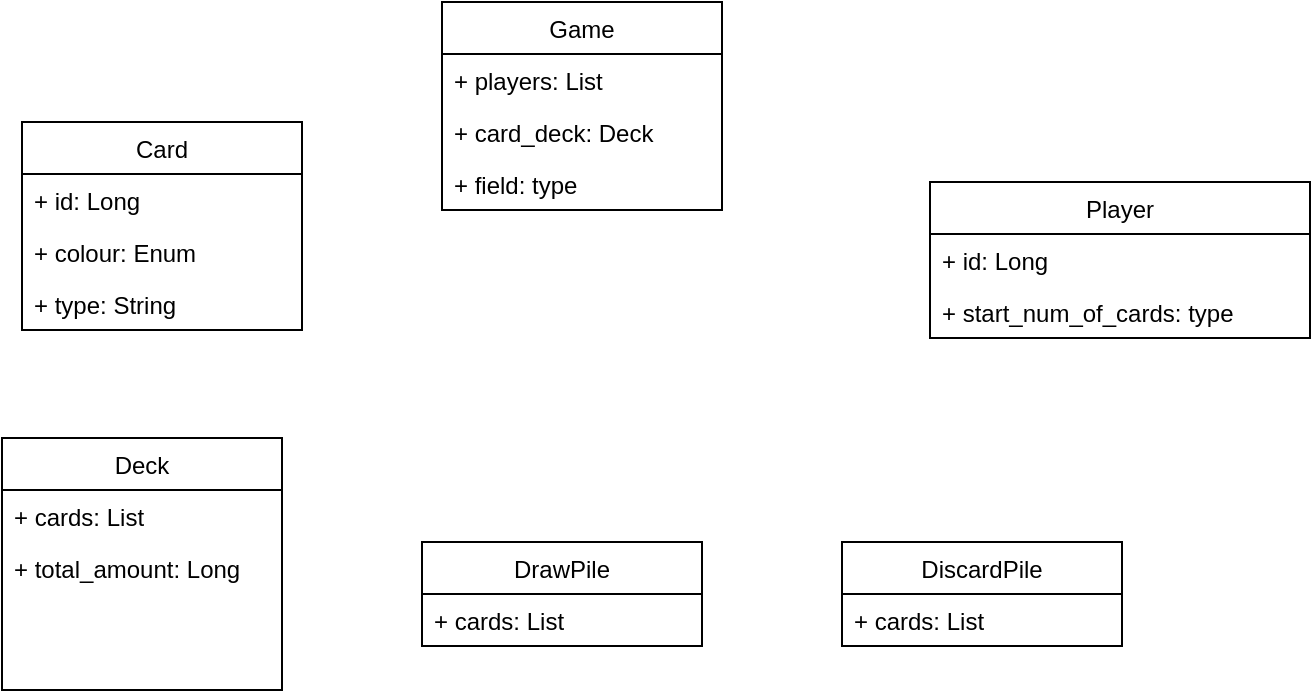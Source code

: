 <mxfile version="17.4.6" type="github">
  <diagram id="bj6Q8kGTr0pkgQq6tZRm" name="Seite-1">
    <mxGraphModel dx="1298" dy="664" grid="1" gridSize="10" guides="1" tooltips="1" connect="1" arrows="1" fold="1" page="1" pageScale="1" pageWidth="827" pageHeight="1169" math="0" shadow="0">
      <root>
        <mxCell id="0" />
        <mxCell id="1" parent="0" />
        <mxCell id="xg57ULDWPmAe2FHeOLNB-1" value="Card" style="swimlane;fontStyle=0;childLayout=stackLayout;horizontal=1;startSize=26;fillColor=none;horizontalStack=0;resizeParent=1;resizeParentMax=0;resizeLast=0;collapsible=1;marginBottom=0;" parent="1" vertex="1">
          <mxGeometry x="100" y="150" width="140" height="104" as="geometry" />
        </mxCell>
        <mxCell id="xg57ULDWPmAe2FHeOLNB-2" value="+ id: Long" style="text;strokeColor=none;fillColor=none;align=left;verticalAlign=top;spacingLeft=4;spacingRight=4;overflow=hidden;rotatable=0;points=[[0,0.5],[1,0.5]];portConstraint=eastwest;" parent="xg57ULDWPmAe2FHeOLNB-1" vertex="1">
          <mxGeometry y="26" width="140" height="26" as="geometry" />
        </mxCell>
        <mxCell id="xg57ULDWPmAe2FHeOLNB-3" value="+ colour: Enum" style="text;strokeColor=none;fillColor=none;align=left;verticalAlign=top;spacingLeft=4;spacingRight=4;overflow=hidden;rotatable=0;points=[[0,0.5],[1,0.5]];portConstraint=eastwest;" parent="xg57ULDWPmAe2FHeOLNB-1" vertex="1">
          <mxGeometry y="52" width="140" height="26" as="geometry" />
        </mxCell>
        <mxCell id="xg57ULDWPmAe2FHeOLNB-4" value="+ type: String" style="text;strokeColor=none;fillColor=none;align=left;verticalAlign=top;spacingLeft=4;spacingRight=4;overflow=hidden;rotatable=0;points=[[0,0.5],[1,0.5]];portConstraint=eastwest;" parent="xg57ULDWPmAe2FHeOLNB-1" vertex="1">
          <mxGeometry y="78" width="140" height="26" as="geometry" />
        </mxCell>
        <mxCell id="xg57ULDWPmAe2FHeOLNB-5" value="Player" style="swimlane;fontStyle=0;childLayout=stackLayout;horizontal=1;startSize=26;fillColor=none;horizontalStack=0;resizeParent=1;resizeParentMax=0;resizeLast=0;collapsible=1;marginBottom=0;" parent="1" vertex="1">
          <mxGeometry x="554" y="180" width="190" height="78" as="geometry" />
        </mxCell>
        <mxCell id="xg57ULDWPmAe2FHeOLNB-6" value="+ id: Long" style="text;strokeColor=none;fillColor=none;align=left;verticalAlign=top;spacingLeft=4;spacingRight=4;overflow=hidden;rotatable=0;points=[[0,0.5],[1,0.5]];portConstraint=eastwest;" parent="xg57ULDWPmAe2FHeOLNB-5" vertex="1">
          <mxGeometry y="26" width="190" height="26" as="geometry" />
        </mxCell>
        <mxCell id="xg57ULDWPmAe2FHeOLNB-7" value="+ start_num_of_cards: type" style="text;strokeColor=none;fillColor=none;align=left;verticalAlign=top;spacingLeft=4;spacingRight=4;overflow=hidden;rotatable=0;points=[[0,0.5],[1,0.5]];portConstraint=eastwest;" parent="xg57ULDWPmAe2FHeOLNB-5" vertex="1">
          <mxGeometry y="52" width="190" height="26" as="geometry" />
        </mxCell>
        <mxCell id="xg57ULDWPmAe2FHeOLNB-9" value="Deck" style="swimlane;fontStyle=0;childLayout=stackLayout;horizontal=1;startSize=26;fillColor=none;horizontalStack=0;resizeParent=1;resizeParentMax=0;resizeLast=0;collapsible=1;marginBottom=0;" parent="1" vertex="1">
          <mxGeometry x="90" y="308" width="140" height="126" as="geometry" />
        </mxCell>
        <mxCell id="xg57ULDWPmAe2FHeOLNB-27" value="+ cards: List" style="text;strokeColor=none;fillColor=none;align=left;verticalAlign=top;spacingLeft=4;spacingRight=4;overflow=hidden;rotatable=0;points=[[0,0.5],[1,0.5]];portConstraint=eastwest;" parent="xg57ULDWPmAe2FHeOLNB-9" vertex="1">
          <mxGeometry y="26" width="140" height="26" as="geometry" />
        </mxCell>
        <mxCell id="xg57ULDWPmAe2FHeOLNB-10" value="+ total_amount: Long" style="text;strokeColor=none;fillColor=none;align=left;verticalAlign=top;spacingLeft=4;spacingRight=4;overflow=hidden;rotatable=0;points=[[0,0.5],[1,0.5]];portConstraint=eastwest;" parent="xg57ULDWPmAe2FHeOLNB-9" vertex="1">
          <mxGeometry y="52" width="140" height="74" as="geometry" />
        </mxCell>
        <mxCell id="xg57ULDWPmAe2FHeOLNB-13" value="DrawPile" style="swimlane;fontStyle=0;childLayout=stackLayout;horizontal=1;startSize=26;fillColor=none;horizontalStack=0;resizeParent=1;resizeParentMax=0;resizeLast=0;collapsible=1;marginBottom=0;" parent="1" vertex="1">
          <mxGeometry x="300" y="360" width="140" height="52" as="geometry" />
        </mxCell>
        <mxCell id="xg57ULDWPmAe2FHeOLNB-14" value="+ cards: List" style="text;strokeColor=none;fillColor=none;align=left;verticalAlign=top;spacingLeft=4;spacingRight=4;overflow=hidden;rotatable=0;points=[[0,0.5],[1,0.5]];portConstraint=eastwest;" parent="xg57ULDWPmAe2FHeOLNB-13" vertex="1">
          <mxGeometry y="26" width="140" height="26" as="geometry" />
        </mxCell>
        <mxCell id="xg57ULDWPmAe2FHeOLNB-17" value="DiscardPile" style="swimlane;fontStyle=0;childLayout=stackLayout;horizontal=1;startSize=26;fillColor=none;horizontalStack=0;resizeParent=1;resizeParentMax=0;resizeLast=0;collapsible=1;marginBottom=0;" parent="1" vertex="1">
          <mxGeometry x="510" y="360" width="140" height="52" as="geometry" />
        </mxCell>
        <mxCell id="xg57ULDWPmAe2FHeOLNB-18" value="+ cards: List" style="text;strokeColor=none;fillColor=none;align=left;verticalAlign=top;spacingLeft=4;spacingRight=4;overflow=hidden;rotatable=0;points=[[0,0.5],[1,0.5]];portConstraint=eastwest;" parent="xg57ULDWPmAe2FHeOLNB-17" vertex="1">
          <mxGeometry y="26" width="140" height="26" as="geometry" />
        </mxCell>
        <mxCell id="xg57ULDWPmAe2FHeOLNB-22" value="Game" style="swimlane;fontStyle=0;childLayout=stackLayout;horizontal=1;startSize=26;fillColor=none;horizontalStack=0;resizeParent=1;resizeParentMax=0;resizeLast=0;collapsible=1;marginBottom=0;" parent="1" vertex="1">
          <mxGeometry x="310" y="90" width="140" height="104" as="geometry" />
        </mxCell>
        <mxCell id="xg57ULDWPmAe2FHeOLNB-23" value="+ players: List" style="text;strokeColor=none;fillColor=none;align=left;verticalAlign=top;spacingLeft=4;spacingRight=4;overflow=hidden;rotatable=0;points=[[0,0.5],[1,0.5]];portConstraint=eastwest;" parent="xg57ULDWPmAe2FHeOLNB-22" vertex="1">
          <mxGeometry y="26" width="140" height="26" as="geometry" />
        </mxCell>
        <mxCell id="xg57ULDWPmAe2FHeOLNB-24" value="+ card_deck: Deck" style="text;strokeColor=none;fillColor=none;align=left;verticalAlign=top;spacingLeft=4;spacingRight=4;overflow=hidden;rotatable=0;points=[[0,0.5],[1,0.5]];portConstraint=eastwest;" parent="xg57ULDWPmAe2FHeOLNB-22" vertex="1">
          <mxGeometry y="52" width="140" height="26" as="geometry" />
        </mxCell>
        <mxCell id="xg57ULDWPmAe2FHeOLNB-25" value="+ field: type" style="text;strokeColor=none;fillColor=none;align=left;verticalAlign=top;spacingLeft=4;spacingRight=4;overflow=hidden;rotatable=0;points=[[0,0.5],[1,0.5]];portConstraint=eastwest;" parent="xg57ULDWPmAe2FHeOLNB-22" vertex="1">
          <mxGeometry y="78" width="140" height="26" as="geometry" />
        </mxCell>
      </root>
    </mxGraphModel>
  </diagram>
</mxfile>
